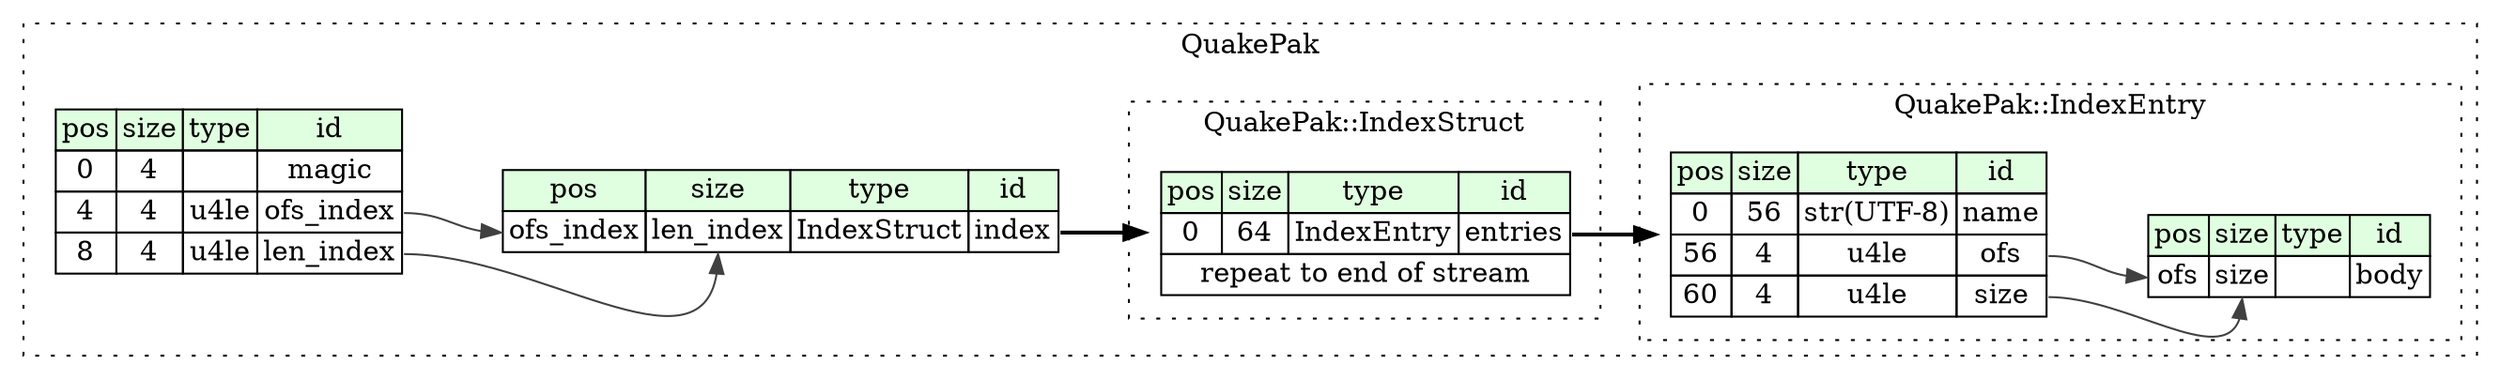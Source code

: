 digraph {
	rankdir=LR;
	node [shape=plaintext];
	subgraph cluster__quake_pak {
		label="QuakePak";
		graph[style=dotted];

		quake_pak__seq [label=<<TABLE BORDER="0" CELLBORDER="1" CELLSPACING="0">
			<TR><TD BGCOLOR="#E0FFE0">pos</TD><TD BGCOLOR="#E0FFE0">size</TD><TD BGCOLOR="#E0FFE0">type</TD><TD BGCOLOR="#E0FFE0">id</TD></TR>
			<TR><TD PORT="magic_pos">0</TD><TD PORT="magic_size">4</TD><TD></TD><TD PORT="magic_type">magic</TD></TR>
			<TR><TD PORT="ofs_index_pos">4</TD><TD PORT="ofs_index_size">4</TD><TD>u4le</TD><TD PORT="ofs_index_type">ofs_index</TD></TR>
			<TR><TD PORT="len_index_pos">8</TD><TD PORT="len_index_size">4</TD><TD>u4le</TD><TD PORT="len_index_type">len_index</TD></TR>
		</TABLE>>];
		quake_pak__inst__index [label=<<TABLE BORDER="0" CELLBORDER="1" CELLSPACING="0">
			<TR><TD BGCOLOR="#E0FFE0">pos</TD><TD BGCOLOR="#E0FFE0">size</TD><TD BGCOLOR="#E0FFE0">type</TD><TD BGCOLOR="#E0FFE0">id</TD></TR>
			<TR><TD PORT="index_pos">ofs_index</TD><TD PORT="index_size">len_index</TD><TD>IndexStruct</TD><TD PORT="index_type">index</TD></TR>
		</TABLE>>];
		subgraph cluster__index_struct {
			label="QuakePak::IndexStruct";
			graph[style=dotted];

			index_struct__seq [label=<<TABLE BORDER="0" CELLBORDER="1" CELLSPACING="0">
				<TR><TD BGCOLOR="#E0FFE0">pos</TD><TD BGCOLOR="#E0FFE0">size</TD><TD BGCOLOR="#E0FFE0">type</TD><TD BGCOLOR="#E0FFE0">id</TD></TR>
				<TR><TD PORT="entries_pos">0</TD><TD PORT="entries_size">64</TD><TD>IndexEntry</TD><TD PORT="entries_type">entries</TD></TR>
				<TR><TD COLSPAN="4" PORT="entries__repeat">repeat to end of stream</TD></TR>
			</TABLE>>];
		}
		subgraph cluster__index_entry {
			label="QuakePak::IndexEntry";
			graph[style=dotted];

			index_entry__seq [label=<<TABLE BORDER="0" CELLBORDER="1" CELLSPACING="0">
				<TR><TD BGCOLOR="#E0FFE0">pos</TD><TD BGCOLOR="#E0FFE0">size</TD><TD BGCOLOR="#E0FFE0">type</TD><TD BGCOLOR="#E0FFE0">id</TD></TR>
				<TR><TD PORT="name_pos">0</TD><TD PORT="name_size">56</TD><TD>str(UTF-8)</TD><TD PORT="name_type">name</TD></TR>
				<TR><TD PORT="ofs_pos">56</TD><TD PORT="ofs_size">4</TD><TD>u4le</TD><TD PORT="ofs_type">ofs</TD></TR>
				<TR><TD PORT="size_pos">60</TD><TD PORT="size_size">4</TD><TD>u4le</TD><TD PORT="size_type">size</TD></TR>
			</TABLE>>];
			index_entry__inst__body [label=<<TABLE BORDER="0" CELLBORDER="1" CELLSPACING="0">
				<TR><TD BGCOLOR="#E0FFE0">pos</TD><TD BGCOLOR="#E0FFE0">size</TD><TD BGCOLOR="#E0FFE0">type</TD><TD BGCOLOR="#E0FFE0">id</TD></TR>
				<TR><TD PORT="body_pos">ofs</TD><TD PORT="body_size">size</TD><TD></TD><TD PORT="body_type">body</TD></TR>
			</TABLE>>];
		}
	}
	quake_pak__seq:ofs_index_type -> quake_pak__inst__index:index_pos [color="#404040"];
	quake_pak__seq:len_index_type -> quake_pak__inst__index:index_size [color="#404040"];
	quake_pak__inst__index:index_type -> index_struct__seq [style=bold];
	index_struct__seq:entries_type -> index_entry__seq [style=bold];
	index_entry__seq:ofs_type -> index_entry__inst__body:body_pos [color="#404040"];
	index_entry__seq:size_type -> index_entry__inst__body:body_size [color="#404040"];
}
